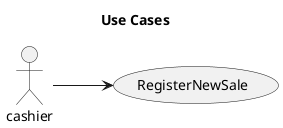 @startuml useCases
    left to right direction
    
    title Use Cases

    actor cashier

    usecase RegisterNewSale

    cashier --> RegisterNewSale
@enduml